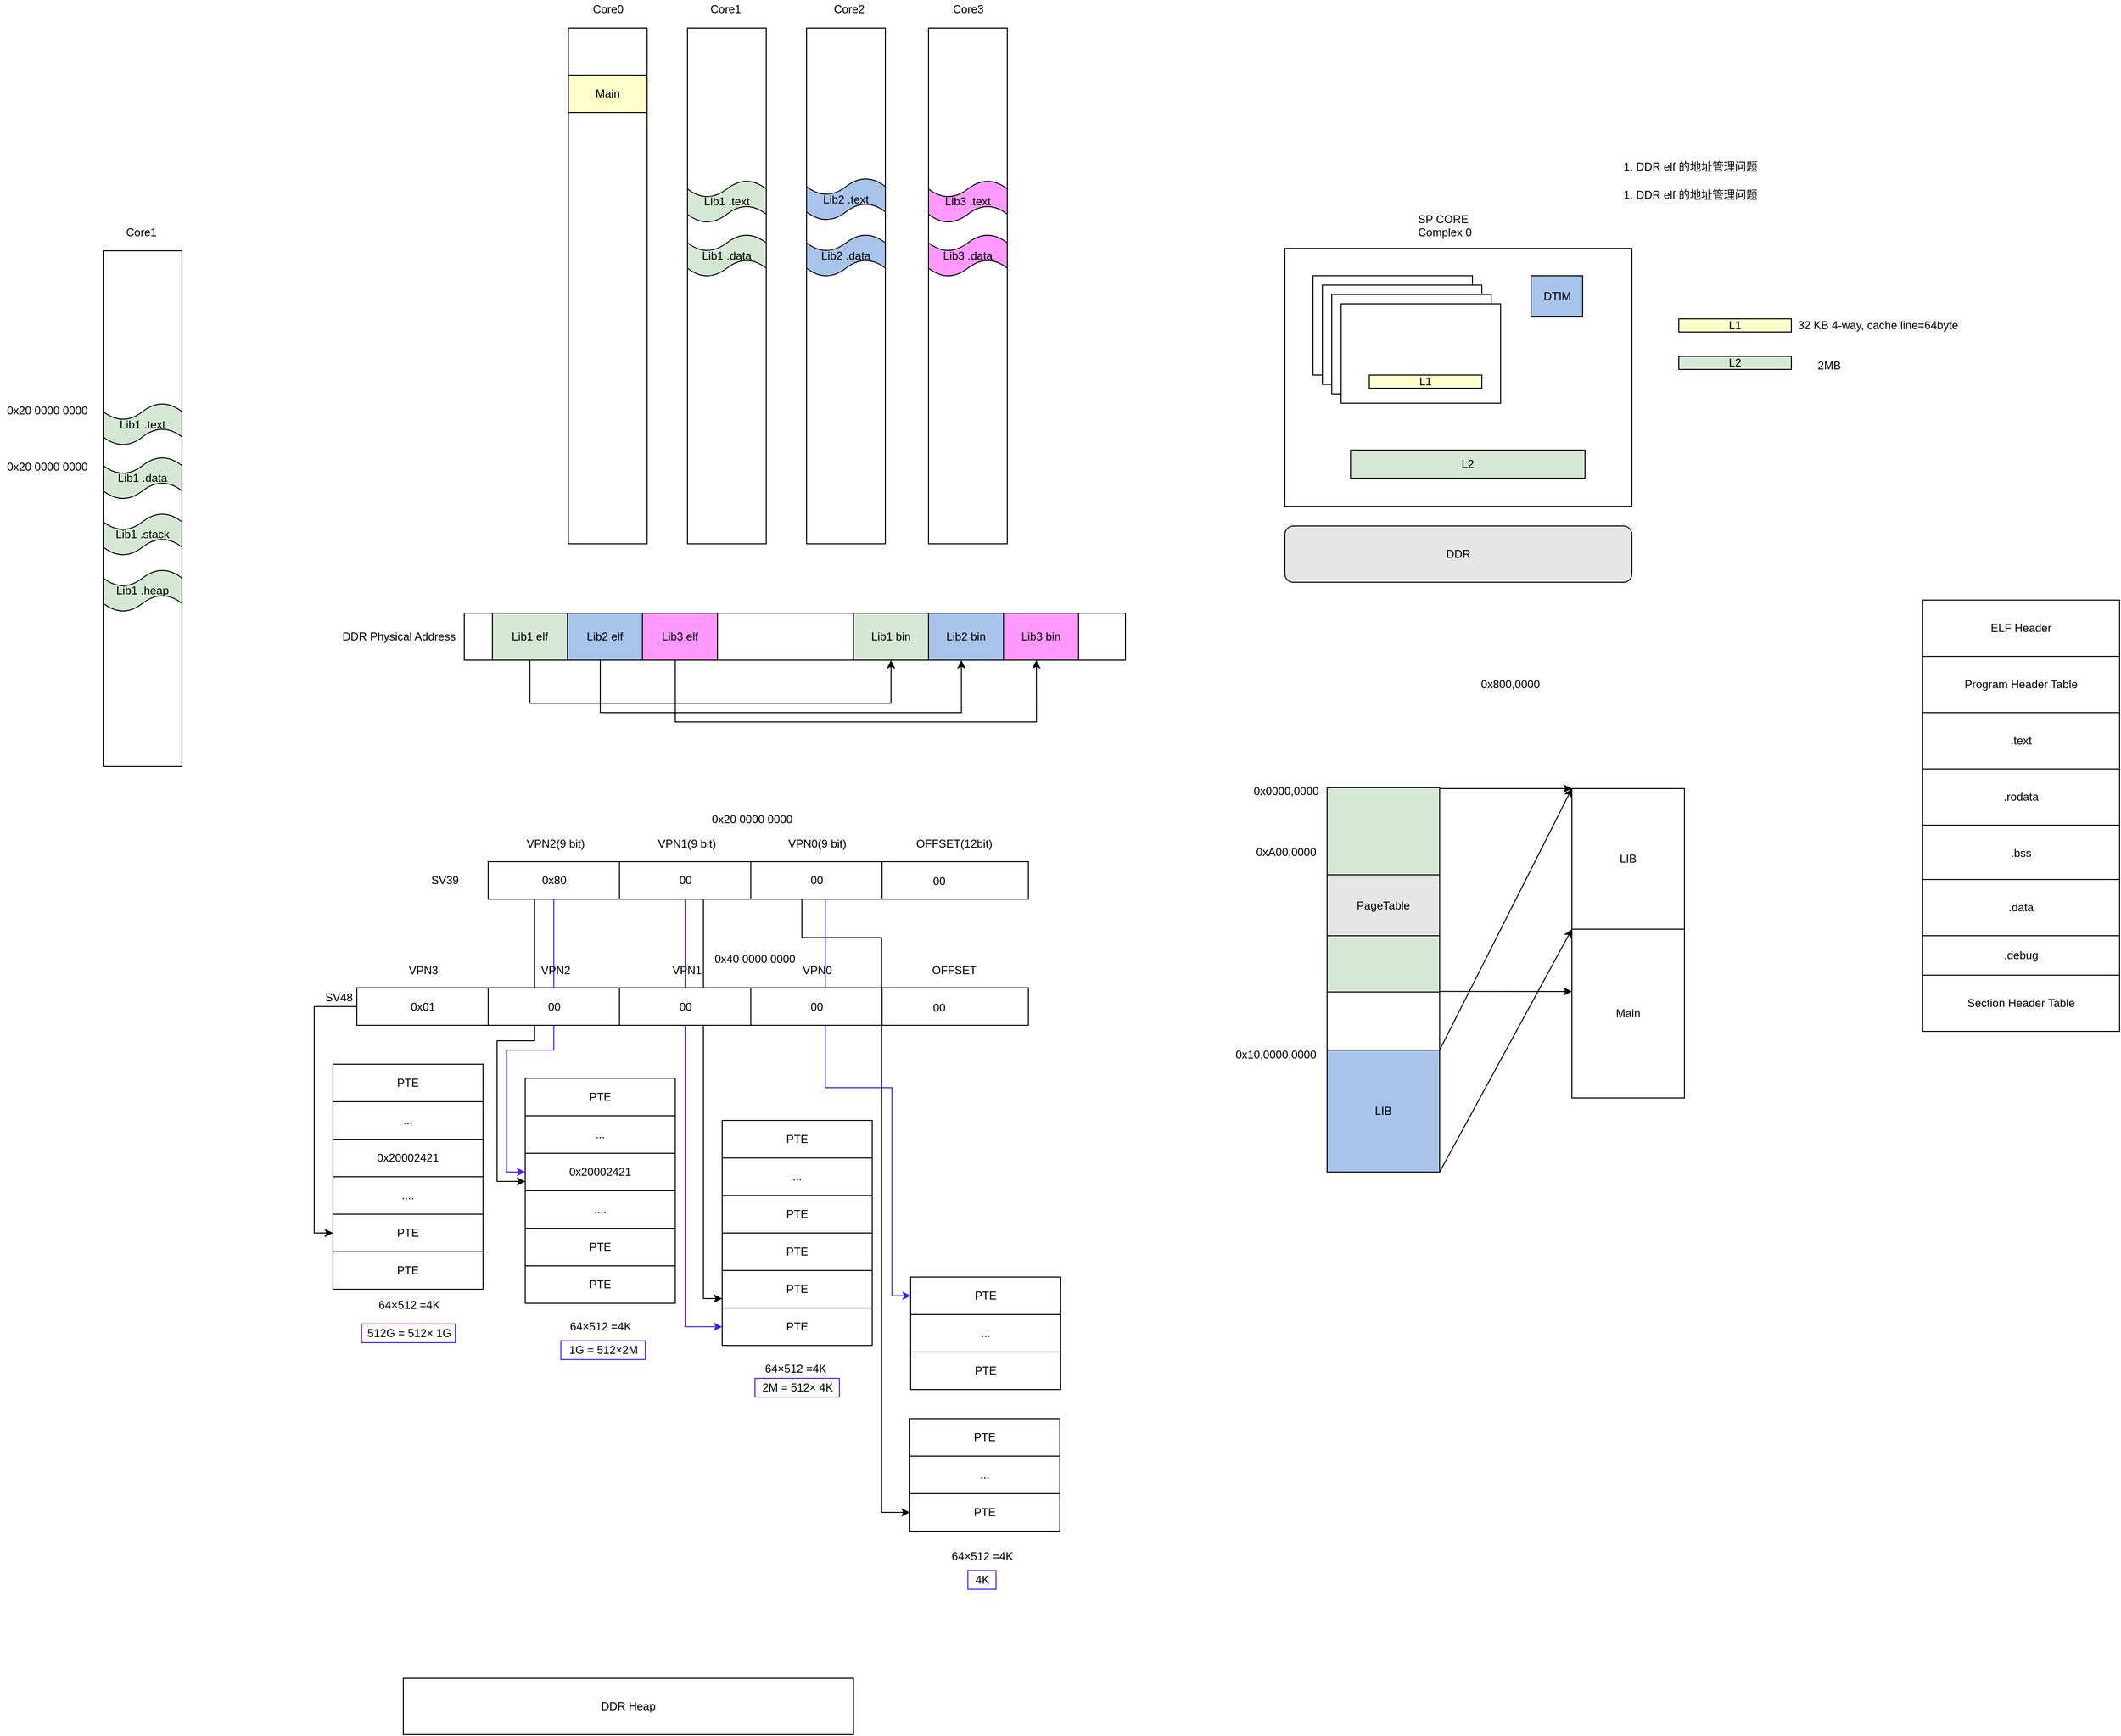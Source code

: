 <mxfile version="16.4.6" type="github" pages="3">
  <diagram id="i7QMW1x5K39RaPrYkrut" name="Page-1">
    <mxGraphModel dx="2415" dy="850" grid="1" gridSize="10" guides="1" tooltips="1" connect="1" arrows="1" fold="1" page="1" pageScale="1" pageWidth="827" pageHeight="1169" math="0" shadow="0">
      <root>
        <mxCell id="0" />
        <mxCell id="1" parent="0" />
        <mxCell id="T-AjPEsx9ttNybl-r1r7-1" value="&lt;br&gt;&lt;br&gt;&lt;br&gt;&lt;br&gt;Main" style="rounded=0;whiteSpace=wrap;html=1;fillColor=#D5E8D4;" parent="1" vertex="1">
          <mxGeometry x="1235" y="970" width="120" height="218" as="geometry" />
        </mxCell>
        <mxCell id="L2IleCqi2TQ5qBMg59UK-1" value="" style="rounded=0;whiteSpace=wrap;html=1;shadow=0;fillColor=#FFFFFF;" parent="1" vertex="1">
          <mxGeometry x="680" y="160" width="84" height="550" as="geometry" />
        </mxCell>
        <mxCell id="UY1nmOvBTnCcTEySD0qH-19" value="" style="rounded=0;whiteSpace=wrap;html=1;shadow=0;fillColor=#FFFFFF;" parent="1" vertex="1">
          <mxGeometry x="553" y="160" width="84" height="550" as="geometry" />
        </mxCell>
        <mxCell id="5-YmETOSnR6zZhraZ0Ge-8" value="" style="rounded=0;whiteSpace=wrap;html=1;shadow=0;fillColor=#FFFFFF;" parent="1" vertex="1">
          <mxGeometry x="315" y="784" width="705" height="50" as="geometry" />
        </mxCell>
        <mxCell id="5-YmETOSnR6zZhraZ0Ge-15" value="1. DDR elf 的地址管理问题&lt;br&gt;&lt;br&gt;" style="text;html=1;align=center;verticalAlign=middle;resizable=0;points=[];autosize=1;" parent="1" vertex="1">
          <mxGeometry x="1542" y="300" width="160" height="30" as="geometry" />
        </mxCell>
        <mxCell id="5-YmETOSnR6zZhraZ0Ge-16" value="1. DDR elf 的地址管理问题&lt;br&gt;&lt;br&gt;" style="text;html=1;align=center;verticalAlign=middle;resizable=0;points=[];autosize=1;" parent="1" vertex="1">
          <mxGeometry x="1542" y="330" width="160" height="30" as="geometry" />
        </mxCell>
        <mxCell id="5-YmETOSnR6zZhraZ0Ge-19" value="&lt;span style=&quot;color: rgb(0 , 0 , 0) ; font-family: &amp;#34;helvetica&amp;#34; ; font-size: 12px ; font-style: normal ; font-weight: 400 ; letter-spacing: normal ; text-align: center ; text-indent: 0px ; text-transform: none ; word-spacing: 0px ; background-color: rgb(248 , 249 , 250) ; display: inline ; float: none&quot;&gt;SP CORE Complex 0&lt;/span&gt;" style="text;whiteSpace=wrap;html=1;" parent="1" vertex="1">
          <mxGeometry x="1330" y="350" width="90" height="30" as="geometry" />
        </mxCell>
        <mxCell id="UY1nmOvBTnCcTEySD0qH-1" value="" style="rounded=0;whiteSpace=wrap;html=1;shadow=0;fillColor=#FFFFFF;" parent="1" vertex="1">
          <mxGeometry x="426" y="160" width="84" height="550" as="geometry" />
        </mxCell>
        <mxCell id="UY1nmOvBTnCcTEySD0qH-3" value="Core0" style="text;html=1;align=center;verticalAlign=middle;resizable=0;points=[];autosize=1;" parent="1" vertex="1">
          <mxGeometry x="443" y="130" width="50" height="20" as="geometry" />
        </mxCell>
        <mxCell id="UY1nmOvBTnCcTEySD0qH-6" value="Core1&amp;nbsp;" style="text;html=1;align=center;verticalAlign=middle;resizable=0;points=[];autosize=1;" parent="1" vertex="1">
          <mxGeometry x="570" y="130" width="50" height="20" as="geometry" />
        </mxCell>
        <mxCell id="HonQHaW1GuDTfkBPhVtA-12" style="edgeStyle=orthogonalEdgeStyle;rounded=0;orthogonalLoop=1;jettySize=auto;html=1;entryX=0.5;entryY=1;entryDx=0;entryDy=0;" parent="1" source="5-YmETOSnR6zZhraZ0Ge-2" target="HonQHaW1GuDTfkBPhVtA-6" edge="1">
          <mxGeometry relative="1" as="geometry">
            <Array as="points">
              <mxPoint x="385" y="880" />
              <mxPoint x="770" y="880" />
            </Array>
          </mxGeometry>
        </mxCell>
        <mxCell id="5-YmETOSnR6zZhraZ0Ge-2" value="Lib1 elf" style="rounded=0;whiteSpace=wrap;html=1;fillColor=#D5E8D4;direction=east;" parent="1" vertex="1">
          <mxGeometry x="345" y="784" width="80" height="50" as="geometry" />
        </mxCell>
        <mxCell id="5-YmETOSnR6zZhraZ0Ge-4" value="&lt;span&gt;Lib2 elf&lt;/span&gt;" style="rounded=0;whiteSpace=wrap;html=1;fillColor=#A9C4EB;direction=east;" parent="1" vertex="1">
          <mxGeometry x="425" y="784" width="80" height="50" as="geometry" />
        </mxCell>
        <mxCell id="5-YmETOSnR6zZhraZ0Ge-5" value="&lt;span&gt;Lib3 elf&lt;/span&gt;" style="rounded=0;whiteSpace=wrap;html=1;fillColor=#FF99FF;direction=east;" parent="1" vertex="1">
          <mxGeometry x="505" y="784" width="80" height="50" as="geometry" />
        </mxCell>
        <mxCell id="UY1nmOvBTnCcTEySD0qH-9" value="DDR Physical Address" style="text;html=1;align=center;verticalAlign=middle;resizable=0;points=[];autosize=1;strokeColor=none;fillColor=none;" parent="1" vertex="1">
          <mxGeometry x="175" y="799" width="140" height="20" as="geometry" />
        </mxCell>
        <mxCell id="UY1nmOvBTnCcTEySD0qH-10" style="edgeStyle=orthogonalEdgeStyle;rounded=0;orthogonalLoop=1;jettySize=auto;html=1;exitX=0.5;exitY=1;exitDx=0;exitDy=0;" parent="1" source="UY1nmOvBTnCcTEySD0qH-1" target="UY1nmOvBTnCcTEySD0qH-1" edge="1">
          <mxGeometry relative="1" as="geometry" />
        </mxCell>
        <mxCell id="UY1nmOvBTnCcTEySD0qH-16" value="Lib2 .text" style="shape=tape;whiteSpace=wrap;html=1;fillColor=#A9C4EB;" parent="1" vertex="1">
          <mxGeometry x="680" y="320" width="84" height="45" as="geometry" />
        </mxCell>
        <mxCell id="UY1nmOvBTnCcTEySD0qH-17" value="Lib2 .data" style="shape=tape;whiteSpace=wrap;html=1;fillColor=#A9C4EB;" parent="1" vertex="1">
          <mxGeometry x="680" y="380" width="84" height="45" as="geometry" />
        </mxCell>
        <mxCell id="UY1nmOvBTnCcTEySD0qH-18" value="Lib1 .text" style="shape=tape;whiteSpace=wrap;html=1;fillColor=#D5E8D4;" parent="1" vertex="1">
          <mxGeometry x="553" y="322.5" width="84" height="45" as="geometry" />
        </mxCell>
        <mxCell id="UY1nmOvBTnCcTEySD0qH-21" value="Main" style="rounded=0;whiteSpace=wrap;html=1;shadow=0;fillColor=#FFFFCC;" parent="1" vertex="1">
          <mxGeometry x="426" y="210" width="84" height="40" as="geometry" />
        </mxCell>
        <mxCell id="UY1nmOvBTnCcTEySD0qH-22" value="Lib1 .data" style="shape=tape;whiteSpace=wrap;html=1;fillColor=#D5E8D4;" parent="1" vertex="1">
          <mxGeometry x="553" y="380" width="84" height="45" as="geometry" />
        </mxCell>
        <mxCell id="-TkV1AA6lkXoR1iK7Sbg-1" value="" style="rounded=0;whiteSpace=wrap;html=1;" parent="1" vertex="1">
          <mxGeometry x="1190" y="395" width="370" height="275" as="geometry" />
        </mxCell>
        <mxCell id="-TkV1AA6lkXoR1iK7Sbg-10" value="L2" style="rounded=0;whiteSpace=wrap;html=1;fillColor=#D5E8D4;" parent="1" vertex="1">
          <mxGeometry x="1260" y="610" width="250" height="30" as="geometry" />
        </mxCell>
        <mxCell id="-TkV1AA6lkXoR1iK7Sbg-11" value="" style="rounded=0;whiteSpace=wrap;html=1;" parent="1" vertex="1">
          <mxGeometry x="1220" y="424" width="170" height="106" as="geometry" />
        </mxCell>
        <mxCell id="-TkV1AA6lkXoR1iK7Sbg-12" value="" style="rounded=0;whiteSpace=wrap;html=1;" parent="1" vertex="1">
          <mxGeometry x="1230" y="434" width="170" height="106" as="geometry" />
        </mxCell>
        <mxCell id="-TkV1AA6lkXoR1iK7Sbg-13" value="" style="rounded=0;whiteSpace=wrap;html=1;" parent="1" vertex="1">
          <mxGeometry x="1240" y="444" width="170" height="106" as="geometry" />
        </mxCell>
        <mxCell id="-TkV1AA6lkXoR1iK7Sbg-14" value="" style="rounded=0;whiteSpace=wrap;html=1;" parent="1" vertex="1">
          <mxGeometry x="1250" y="454" width="170" height="106" as="geometry" />
        </mxCell>
        <mxCell id="-TkV1AA6lkXoR1iK7Sbg-15" value="L1" style="rounded=0;whiteSpace=wrap;html=1;fillColor=#FFFFCC;" parent="1" vertex="1">
          <mxGeometry x="1280" y="530" width="120" height="14" as="geometry" />
        </mxCell>
        <mxCell id="-TkV1AA6lkXoR1iK7Sbg-16" value="DDR" style="rounded=1;whiteSpace=wrap;html=1;fillColor=#E6E6E6;" parent="1" vertex="1">
          <mxGeometry x="1190" y="691" width="370" height="60" as="geometry" />
        </mxCell>
        <mxCell id="-TkV1AA6lkXoR1iK7Sbg-17" value="DTIM" style="rounded=0;whiteSpace=wrap;html=1;fillColor=#A9C4EB;" parent="1" vertex="1">
          <mxGeometry x="1452.5" y="424" width="55" height="44" as="geometry" />
        </mxCell>
        <mxCell id="-TkV1AA6lkXoR1iK7Sbg-18" value="L1" style="rounded=0;whiteSpace=wrap;html=1;fillColor=#FFFFCC;" parent="1" vertex="1">
          <mxGeometry x="1610" y="470" width="120" height="14" as="geometry" />
        </mxCell>
        <mxCell id="-TkV1AA6lkXoR1iK7Sbg-20" value="32 KB 4-way, cache line=64byte" style="text;html=1;align=center;verticalAlign=middle;resizable=0;points=[];autosize=1;strokeColor=none;fillColor=none;" parent="1" vertex="1">
          <mxGeometry x="1727" y="467" width="190" height="20" as="geometry" />
        </mxCell>
        <mxCell id="-TkV1AA6lkXoR1iK7Sbg-21" value="L2" style="rounded=0;whiteSpace=wrap;html=1;fillColor=#D5E8D4;" parent="1" vertex="1">
          <mxGeometry x="1610" y="510" width="120" height="14" as="geometry" />
        </mxCell>
        <mxCell id="L2IleCqi2TQ5qBMg59UK-2" value="Core2" style="text;html=1;align=center;verticalAlign=middle;resizable=0;points=[];autosize=1;" parent="1" vertex="1">
          <mxGeometry x="700" y="130" width="50" height="20" as="geometry" />
        </mxCell>
        <mxCell id="HonQHaW1GuDTfkBPhVtA-1" value="ELF Header" style="rounded=0;whiteSpace=wrap;html=1;" parent="1" vertex="1">
          <mxGeometry x="1870" y="770" width="210" height="60" as="geometry" />
        </mxCell>
        <mxCell id="HonQHaW1GuDTfkBPhVtA-2" value="" style="rounded=0;whiteSpace=wrap;html=1;shadow=0;fillColor=#FFFFFF;" parent="1" vertex="1">
          <mxGeometry x="810" y="160" width="84" height="550" as="geometry" />
        </mxCell>
        <mxCell id="HonQHaW1GuDTfkBPhVtA-3" value="Core3" style="text;html=1;align=center;verticalAlign=middle;resizable=0;points=[];autosize=1;" parent="1" vertex="1">
          <mxGeometry x="827" y="130" width="50" height="20" as="geometry" />
        </mxCell>
        <mxCell id="HonQHaW1GuDTfkBPhVtA-4" value="Lib3 .text" style="shape=tape;whiteSpace=wrap;html=1;fillColor=#FF99FF;" parent="1" vertex="1">
          <mxGeometry x="810" y="322.5" width="84" height="45" as="geometry" />
        </mxCell>
        <mxCell id="HonQHaW1GuDTfkBPhVtA-5" value="Lib3 .data" style="shape=tape;whiteSpace=wrap;html=1;fillColor=#FF99FF;" parent="1" vertex="1">
          <mxGeometry x="810" y="380" width="84" height="45" as="geometry" />
        </mxCell>
        <mxCell id="HonQHaW1GuDTfkBPhVtA-6" value="Lib1 bin" style="rounded=0;whiteSpace=wrap;html=1;fillColor=#D5E8D4;direction=east;" parent="1" vertex="1">
          <mxGeometry x="730" y="784" width="80" height="50" as="geometry" />
        </mxCell>
        <mxCell id="HonQHaW1GuDTfkBPhVtA-7" value="&lt;span&gt;Lib2 bin&lt;/span&gt;" style="rounded=0;whiteSpace=wrap;html=1;fillColor=#A9C4EB;direction=east;" parent="1" vertex="1">
          <mxGeometry x="810" y="784" width="80" height="50" as="geometry" />
        </mxCell>
        <mxCell id="HonQHaW1GuDTfkBPhVtA-8" value="&lt;span&gt;Lib3 bin&lt;/span&gt;" style="rounded=0;whiteSpace=wrap;html=1;fillColor=#FF99FF;direction=east;" parent="1" vertex="1">
          <mxGeometry x="890" y="784" width="80" height="50" as="geometry" />
        </mxCell>
        <mxCell id="HonQHaW1GuDTfkBPhVtA-14" style="edgeStyle=orthogonalEdgeStyle;rounded=0;orthogonalLoop=1;jettySize=auto;html=1;entryX=0.5;entryY=1;entryDx=0;entryDy=0;" parent="1" edge="1">
          <mxGeometry relative="1" as="geometry">
            <mxPoint x="460.001" y="834" as="sourcePoint" />
            <mxPoint x="845.06" y="834" as="targetPoint" />
            <Array as="points">
              <mxPoint x="460" y="890" />
              <mxPoint x="845" y="890" />
            </Array>
          </mxGeometry>
        </mxCell>
        <mxCell id="HonQHaW1GuDTfkBPhVtA-15" style="edgeStyle=orthogonalEdgeStyle;rounded=0;orthogonalLoop=1;jettySize=auto;html=1;entryX=0.5;entryY=1;entryDx=0;entryDy=0;" parent="1" edge="1">
          <mxGeometry relative="1" as="geometry">
            <mxPoint x="540.001" y="834" as="sourcePoint" />
            <mxPoint x="925.06" y="834" as="targetPoint" />
            <Array as="points">
              <mxPoint x="540" y="900" />
              <mxPoint x="925" y="900" />
            </Array>
          </mxGeometry>
        </mxCell>
        <mxCell id="jBTfVMKnUpAUVkYWKBrM-1" value="Main" style="rounded=0;whiteSpace=wrap;html=1;shadow=0;fillColor=#FFFFFF;" parent="1" vertex="1">
          <mxGeometry x="1496" y="1120" width="120" height="181" as="geometry" />
        </mxCell>
        <mxCell id="jBTfVMKnUpAUVkYWKBrM-3" value="2MB" style="text;html=1;align=center;verticalAlign=middle;resizable=0;points=[];autosize=1;strokeColor=none;fillColor=none;" parent="1" vertex="1">
          <mxGeometry x="1750" y="510" width="40" height="20" as="geometry" />
        </mxCell>
        <mxCell id="Frzh3NOF6K0jL3K60kuY-6" value="" style="rounded=0;whiteSpace=wrap;html=1;shadow=0;fillColor=#FFFFFF;" parent="1" vertex="1">
          <mxGeometry x="-70" y="397.5" width="84" height="550" as="geometry" />
        </mxCell>
        <mxCell id="Frzh3NOF6K0jL3K60kuY-7" value="Core1&amp;nbsp;" style="text;html=1;align=center;verticalAlign=middle;resizable=0;points=[];autosize=1;" parent="1" vertex="1">
          <mxGeometry x="-53" y="367.5" width="50" height="20" as="geometry" />
        </mxCell>
        <mxCell id="Frzh3NOF6K0jL3K60kuY-8" value="Lib1 .text" style="shape=tape;whiteSpace=wrap;html=1;fillColor=#D5E8D4;" parent="1" vertex="1">
          <mxGeometry x="-70" y="560" width="84" height="45" as="geometry" />
        </mxCell>
        <mxCell id="Frzh3NOF6K0jL3K60kuY-9" value="Lib1 .data" style="shape=tape;whiteSpace=wrap;html=1;fillColor=#D5E8D4;" parent="1" vertex="1">
          <mxGeometry x="-70" y="617.5" width="84" height="45" as="geometry" />
        </mxCell>
        <mxCell id="Frzh3NOF6K0jL3K60kuY-10" value="Lib1 .stack" style="shape=tape;whiteSpace=wrap;html=1;fillColor=#D5E8D4;" parent="1" vertex="1">
          <mxGeometry x="-70" y="677.5" width="84" height="45" as="geometry" />
        </mxCell>
        <mxCell id="Frzh3NOF6K0jL3K60kuY-11" value="Lib1 .heap" style="shape=tape;whiteSpace=wrap;html=1;fillColor=#D5E8D4;" parent="1" vertex="1">
          <mxGeometry x="-70" y="737.5" width="84" height="45" as="geometry" />
        </mxCell>
        <mxCell id="Frzh3NOF6K0jL3K60kuY-13" value="..." style="rounded=0;whiteSpace=wrap;html=1;" parent="1" vertex="1">
          <mxGeometry x="380" y="1320" width="160" height="40" as="geometry" />
        </mxCell>
        <mxCell id="Frzh3NOF6K0jL3K60kuY-14" value="..." style="rounded=0;whiteSpace=wrap;html=1;" parent="1" vertex="1">
          <mxGeometry x="380" y="1360" width="160" height="40" as="geometry" />
        </mxCell>
        <mxCell id="Frzh3NOF6K0jL3K60kuY-16" value="...." style="rounded=0;whiteSpace=wrap;html=1;" parent="1" vertex="1">
          <mxGeometry x="380" y="1400" width="160" height="40" as="geometry" />
        </mxCell>
        <mxCell id="Frzh3NOF6K0jL3K60kuY-18" value="PTE" style="rounded=0;whiteSpace=wrap;html=1;" parent="1" vertex="1">
          <mxGeometry x="590" y="1445" width="160" height="40" as="geometry" />
        </mxCell>
        <mxCell id="Frzh3NOF6K0jL3K60kuY-19" value="..." style="rounded=0;whiteSpace=wrap;html=1;" parent="1" vertex="1">
          <mxGeometry x="590" y="1485" width="160" height="40" as="geometry" />
        </mxCell>
        <mxCell id="iAb83iII4qzcodz275BM-15" style="edgeStyle=orthogonalEdgeStyle;rounded=0;orthogonalLoop=1;jettySize=auto;html=1;entryX=0;entryY=0.5;entryDx=0;entryDy=0;exitX=0.389;exitY=0.986;exitDx=0;exitDy=0;exitPerimeter=0;" parent="1" source="iAb83iII4qzcodz275BM-1" target="Frzh3NOF6K0jL3K60kuY-24" edge="1">
          <mxGeometry relative="1" as="geometry">
            <Array as="points">
              <mxPoint x="675" y="1130" />
              <mxPoint x="760" y="1130" />
              <mxPoint x="760" y="1743" />
            </Array>
          </mxGeometry>
        </mxCell>
        <mxCell id="Frzh3NOF6K0jL3K60kuY-20" value="PTE" style="rounded=0;whiteSpace=wrap;html=1;" parent="1" vertex="1">
          <mxGeometry x="590" y="1525" width="160" height="40" as="geometry" />
        </mxCell>
        <mxCell id="Frzh3NOF6K0jL3K60kuY-22" value="PTE" style="rounded=0;whiteSpace=wrap;html=1;" parent="1" vertex="1">
          <mxGeometry x="790" y="1643" width="160" height="40" as="geometry" />
        </mxCell>
        <mxCell id="Frzh3NOF6K0jL3K60kuY-23" value="..." style="rounded=0;whiteSpace=wrap;html=1;" parent="1" vertex="1">
          <mxGeometry x="790" y="1683" width="160" height="40" as="geometry" />
        </mxCell>
        <mxCell id="Frzh3NOF6K0jL3K60kuY-24" value="PTE" style="rounded=0;whiteSpace=wrap;html=1;" parent="1" vertex="1">
          <mxGeometry x="790" y="1723" width="160" height="40" as="geometry" />
        </mxCell>
        <mxCell id="iAb83iII4qzcodz275BM-50" style="edgeStyle=orthogonalEdgeStyle;rounded=0;orthogonalLoop=1;jettySize=auto;html=1;entryX=0;entryY=0.5;entryDx=0;entryDy=0;strokeColor=#4F19FF;" parent="1" source="Frzh3NOF6K0jL3K60kuY-26" target="Frzh3NOF6K0jL3K60kuY-20" edge="1">
          <mxGeometry relative="1" as="geometry" />
        </mxCell>
        <mxCell id="iAb83iII4qzcodz275BM-51" style="edgeStyle=orthogonalEdgeStyle;rounded=0;orthogonalLoop=1;jettySize=auto;html=1;entryX=0;entryY=0.75;entryDx=0;entryDy=0;strokeColor=#000000;" parent="1" source="Frzh3NOF6K0jL3K60kuY-26" target="iAb83iII4qzcodz275BM-19" edge="1">
          <mxGeometry relative="1" as="geometry">
            <Array as="points">
              <mxPoint x="570" y="1515" />
            </Array>
          </mxGeometry>
        </mxCell>
        <mxCell id="Frzh3NOF6K0jL3K60kuY-26" value="00" style="rounded=0;whiteSpace=wrap;html=1;" parent="1" vertex="1">
          <mxGeometry x="480.5" y="1049" width="140" height="40" as="geometry" />
        </mxCell>
        <mxCell id="Frzh3NOF6K0jL3K60kuY-27" value="0x20 0000 0000" style="text;html=1;align=center;verticalAlign=middle;resizable=0;points=[];autosize=1;strokeColor=none;fillColor=none;" parent="1" vertex="1">
          <mxGeometry x="-180" y="557.5" width="100" height="20" as="geometry" />
        </mxCell>
        <mxCell id="Frzh3NOF6K0jL3K60kuY-28" value="0x20 0000 0000" style="text;html=1;align=center;verticalAlign=middle;resizable=0;points=[];autosize=1;strokeColor=none;fillColor=none;" parent="1" vertex="1">
          <mxGeometry x="-180" y="617.5" width="100" height="20" as="geometry" />
        </mxCell>
        <mxCell id="iAb83iII4qzcodz275BM-53" style="edgeStyle=orthogonalEdgeStyle;rounded=0;orthogonalLoop=1;jettySize=auto;html=1;entryX=0;entryY=0.5;entryDx=0;entryDy=0;strokeColor=#4817E8;" parent="1" source="iAb83iII4qzcodz275BM-1" target="iAb83iII4qzcodz275BM-24" edge="1">
          <mxGeometry relative="1" as="geometry">
            <Array as="points">
              <mxPoint x="700" y="1290" />
              <mxPoint x="771" y="1290" />
              <mxPoint x="771" y="1512" />
            </Array>
          </mxGeometry>
        </mxCell>
        <mxCell id="iAb83iII4qzcodz275BM-1" value="00" style="rounded=0;whiteSpace=wrap;html=1;" parent="1" vertex="1">
          <mxGeometry x="620.5" y="1049" width="140" height="40" as="geometry" />
        </mxCell>
        <mxCell id="iAb83iII4qzcodz275BM-2" value="" style="rounded=0;whiteSpace=wrap;html=1;" parent="1" vertex="1">
          <mxGeometry x="760.5" y="1049" width="156" height="40" as="geometry" />
        </mxCell>
        <mxCell id="iAb83iII4qzcodz275BM-3" value="00" style="text;html=1;align=center;verticalAlign=middle;resizable=0;points=[];autosize=1;strokeColor=none;fillColor=none;" parent="1" vertex="1">
          <mxGeometry x="805.5" y="1060" width="30" height="20" as="geometry" />
        </mxCell>
        <mxCell id="iAb83iII4qzcodz275BM-49" style="edgeStyle=orthogonalEdgeStyle;rounded=0;orthogonalLoop=1;jettySize=auto;html=1;entryX=0;entryY=0.5;entryDx=0;entryDy=0;strokeColor=#4F19FF;" parent="1" source="iAb83iII4qzcodz275BM-4" target="iAb83iII4qzcodz275BM-13" edge="1">
          <mxGeometry relative="1" as="geometry">
            <Array as="points">
              <mxPoint x="410" y="1250" />
              <mxPoint x="360" y="1250" />
              <mxPoint x="360" y="1380" />
            </Array>
          </mxGeometry>
        </mxCell>
        <mxCell id="iAb83iII4qzcodz275BM-52" style="edgeStyle=orthogonalEdgeStyle;rounded=0;orthogonalLoop=1;jettySize=auto;html=1;entryX=0;entryY=0.75;entryDx=0;entryDy=0;strokeColor=#000000;" parent="1" source="iAb83iII4qzcodz275BM-4" target="iAb83iII4qzcodz275BM-13" edge="1">
          <mxGeometry relative="1" as="geometry">
            <Array as="points">
              <mxPoint x="390" y="1240" />
              <mxPoint x="350" y="1240" />
              <mxPoint x="350" y="1390" />
            </Array>
          </mxGeometry>
        </mxCell>
        <mxCell id="iAb83iII4qzcodz275BM-4" value="0x80" style="rounded=0;whiteSpace=wrap;html=1;" parent="1" vertex="1">
          <mxGeometry x="340.5" y="1049" width="140" height="40" as="geometry" />
        </mxCell>
        <mxCell id="iAb83iII4qzcodz275BM-6" value="SV39" style="text;html=1;align=center;verticalAlign=middle;resizable=0;points=[];autosize=1;strokeColor=none;fillColor=none;" parent="1" vertex="1">
          <mxGeometry x="273.5" y="1059" width="40" height="20" as="geometry" />
        </mxCell>
        <mxCell id="iAb83iII4qzcodz275BM-7" value="OFFSET(12bit)" style="text;html=1;align=center;verticalAlign=middle;resizable=0;points=[];autosize=1;strokeColor=none;fillColor=none;" parent="1" vertex="1">
          <mxGeometry x="786.5" y="1020" width="100" height="20" as="geometry" />
        </mxCell>
        <mxCell id="iAb83iII4qzcodz275BM-8" value="VPN0(9 bit)" style="text;html=1;align=center;verticalAlign=middle;resizable=0;points=[];autosize=1;strokeColor=none;fillColor=none;" parent="1" vertex="1">
          <mxGeometry x="650.5" y="1020" width="80" height="20" as="geometry" />
        </mxCell>
        <mxCell id="iAb83iII4qzcodz275BM-9" value="VPN1(9 bit)" style="text;html=1;align=center;verticalAlign=middle;resizable=0;points=[];autosize=1;strokeColor=none;fillColor=none;" parent="1" vertex="1">
          <mxGeometry x="511.5" y="1020" width="80" height="20" as="geometry" />
        </mxCell>
        <mxCell id="iAb83iII4qzcodz275BM-10" value="VPN2(9 bit)" style="text;html=1;align=center;verticalAlign=middle;resizable=0;points=[];autosize=1;strokeColor=none;fillColor=none;" parent="1" vertex="1">
          <mxGeometry x="371.5" y="1020" width="80" height="20" as="geometry" />
        </mxCell>
        <mxCell id="iAb83iII4qzcodz275BM-11" value="0x20 0000 0000" style="text;whiteSpace=wrap;html=1;" parent="1" vertex="1">
          <mxGeometry x="576.5" y="990" width="100" height="30" as="geometry" />
        </mxCell>
        <mxCell id="iAb83iII4qzcodz275BM-12" value="PTE" style="rounded=0;whiteSpace=wrap;html=1;" parent="1" vertex="1">
          <mxGeometry x="380" y="1440" width="160" height="40" as="geometry" />
        </mxCell>
        <mxCell id="iAb83iII4qzcodz275BM-13" value="0x20002421" style="rounded=0;whiteSpace=wrap;html=1;" parent="1" vertex="1">
          <mxGeometry x="380" y="1360" width="160" height="40" as="geometry" />
        </mxCell>
        <mxCell id="iAb83iII4qzcodz275BM-14" value="PTE" style="rounded=0;whiteSpace=wrap;html=1;" parent="1" vertex="1">
          <mxGeometry x="380" y="1280" width="160" height="40" as="geometry" />
        </mxCell>
        <mxCell id="iAb83iII4qzcodz275BM-19" value="PTE" style="rounded=0;whiteSpace=wrap;html=1;" parent="1" vertex="1">
          <mxGeometry x="590" y="1485" width="160" height="40" as="geometry" />
        </mxCell>
        <mxCell id="iAb83iII4qzcodz275BM-20" value="PTE" style="rounded=0;whiteSpace=wrap;html=1;" parent="1" vertex="1">
          <mxGeometry x="590" y="1405" width="160" height="40" as="geometry" />
        </mxCell>
        <mxCell id="iAb83iII4qzcodz275BM-21" value="..." style="rounded=0;whiteSpace=wrap;html=1;" parent="1" vertex="1">
          <mxGeometry x="590" y="1365" width="160" height="40" as="geometry" />
        </mxCell>
        <mxCell id="iAb83iII4qzcodz275BM-22" value="PTE" style="rounded=0;whiteSpace=wrap;html=1;" parent="1" vertex="1">
          <mxGeometry x="590" y="1325" width="160" height="40" as="geometry" />
        </mxCell>
        <mxCell id="iAb83iII4qzcodz275BM-24" value="PTE" style="rounded=0;whiteSpace=wrap;html=1;" parent="1" vertex="1">
          <mxGeometry x="791" y="1492" width="160" height="40" as="geometry" />
        </mxCell>
        <mxCell id="iAb83iII4qzcodz275BM-25" value="..." style="rounded=0;whiteSpace=wrap;html=1;" parent="1" vertex="1">
          <mxGeometry x="791" y="1532" width="160" height="40" as="geometry" />
        </mxCell>
        <mxCell id="iAb83iII4qzcodz275BM-26" value="PTE" style="rounded=0;whiteSpace=wrap;html=1;" parent="1" vertex="1">
          <mxGeometry x="791" y="1572" width="160" height="40" as="geometry" />
        </mxCell>
        <mxCell id="iAb83iII4qzcodz275BM-29" value="00" style="rounded=0;whiteSpace=wrap;html=1;" parent="1" vertex="1">
          <mxGeometry x="480.5" y="1183.5" width="140" height="40" as="geometry" />
        </mxCell>
        <mxCell id="iAb83iII4qzcodz275BM-30" value="00" style="rounded=0;whiteSpace=wrap;html=1;" parent="1" vertex="1">
          <mxGeometry x="620.5" y="1183.5" width="140" height="40" as="geometry" />
        </mxCell>
        <mxCell id="iAb83iII4qzcodz275BM-31" value="" style="rounded=0;whiteSpace=wrap;html=1;" parent="1" vertex="1">
          <mxGeometry x="760.5" y="1183.5" width="156" height="40" as="geometry" />
        </mxCell>
        <mxCell id="iAb83iII4qzcodz275BM-32" value="00" style="text;html=1;align=center;verticalAlign=middle;resizable=0;points=[];autosize=1;strokeColor=none;fillColor=none;" parent="1" vertex="1">
          <mxGeometry x="805.5" y="1194.5" width="30" height="20" as="geometry" />
        </mxCell>
        <mxCell id="iAb83iII4qzcodz275BM-33" value="00" style="rounded=0;whiteSpace=wrap;html=1;" parent="1" vertex="1">
          <mxGeometry x="340.5" y="1183.5" width="140" height="40" as="geometry" />
        </mxCell>
        <mxCell id="iAb83iII4qzcodz275BM-34" value="SV48" style="text;html=1;align=center;verticalAlign=middle;resizable=0;points=[];autosize=1;strokeColor=none;fillColor=none;" parent="1" vertex="1">
          <mxGeometry x="160.5" y="1183.5" width="40" height="20" as="geometry" />
        </mxCell>
        <mxCell id="iAb83iII4qzcodz275BM-35" value="OFFSET" style="text;html=1;align=center;verticalAlign=middle;resizable=0;points=[];autosize=1;strokeColor=none;fillColor=none;" parent="1" vertex="1">
          <mxGeometry x="806.5" y="1154.5" width="60" height="20" as="geometry" />
        </mxCell>
        <mxCell id="iAb83iII4qzcodz275BM-36" value="VPN0" style="text;html=1;align=center;verticalAlign=middle;resizable=0;points=[];autosize=1;strokeColor=none;fillColor=none;" parent="1" vertex="1">
          <mxGeometry x="665.5" y="1154.5" width="50" height="20" as="geometry" />
        </mxCell>
        <mxCell id="iAb83iII4qzcodz275BM-37" value="VPN1" style="text;html=1;align=center;verticalAlign=middle;resizable=0;points=[];autosize=1;strokeColor=none;fillColor=none;" parent="1" vertex="1">
          <mxGeometry x="526.5" y="1154.5" width="50" height="20" as="geometry" />
        </mxCell>
        <mxCell id="iAb83iII4qzcodz275BM-38" value="VPN2" style="text;html=1;align=center;verticalAlign=middle;resizable=0;points=[];autosize=1;strokeColor=none;fillColor=none;" parent="1" vertex="1">
          <mxGeometry x="386.5" y="1154.5" width="50" height="20" as="geometry" />
        </mxCell>
        <mxCell id="iAb83iII4qzcodz275BM-39" value="0x40 0000 0000" style="text;whiteSpace=wrap;html=1;" parent="1" vertex="1">
          <mxGeometry x="580" y="1139" width="100" height="30" as="geometry" />
        </mxCell>
        <mxCell id="w6HPj9V6Y2Tt4IjDxGVq-17" style="edgeStyle=orthogonalEdgeStyle;rounded=0;orthogonalLoop=1;jettySize=auto;html=1;entryX=0;entryY=0.5;entryDx=0;entryDy=0;" parent="1" source="iAb83iII4qzcodz275BM-40" target="w6HPj9V6Y2Tt4IjDxGVq-6" edge="1">
          <mxGeometry relative="1" as="geometry">
            <Array as="points">
              <mxPoint x="155" y="1204" />
              <mxPoint x="155" y="1445" />
            </Array>
          </mxGeometry>
        </mxCell>
        <mxCell id="iAb83iII4qzcodz275BM-40" value="0x01" style="rounded=0;whiteSpace=wrap;html=1;" parent="1" vertex="1">
          <mxGeometry x="200.5" y="1183.5" width="140" height="40" as="geometry" />
        </mxCell>
        <mxCell id="iAb83iII4qzcodz275BM-41" value="VPN3" style="text;html=1;align=center;verticalAlign=middle;resizable=0;points=[];autosize=1;strokeColor=none;fillColor=none;" parent="1" vertex="1">
          <mxGeometry x="245.5" y="1154.5" width="50" height="20" as="geometry" />
        </mxCell>
        <mxCell id="iAb83iII4qzcodz275BM-43" value="DDR Heap" style="rounded=0;whiteSpace=wrap;html=1;" parent="1" vertex="1">
          <mxGeometry x="250" y="1920" width="480" height="60" as="geometry" />
        </mxCell>
        <mxCell id="iAb83iII4qzcodz275BM-55" value="&lt;div style=&quot;background-color: rgb(30 , 30 , 30) ; font-family: &amp;#34;consolas&amp;#34; , &amp;#34;courier new&amp;#34; , monospace ; font-size: 14px ; line-height: 19px&quot;&gt;&lt;br&gt;&lt;/div&gt;" style="text;html=1;align=center;verticalAlign=middle;resizable=0;points=[];autosize=1;strokeColor=none;fillColor=none;" parent="1" vertex="1">
          <mxGeometry x="1240" y="1401" width="20" height="20" as="geometry" />
        </mxCell>
        <mxCell id="iAb83iII4qzcodz275BM-56" value="0xA00,0000" style="text;html=1;align=center;verticalAlign=middle;resizable=0;points=[];autosize=1;strokeColor=none;fillColor=none;" parent="1" vertex="1">
          <mxGeometry x="1151" y="1029" width="80" height="20" as="geometry" />
        </mxCell>
        <mxCell id="0My85Eolew8qg0krZRY6-1" value="PageTable" style="rounded=0;whiteSpace=wrap;html=1;shadow=0;fillColor=#E6E6E6;" parent="1" vertex="1">
          <mxGeometry x="1235" y="1063" width="120" height="65" as="geometry" />
        </mxCell>
        <mxCell id="0jZwgNFb_LE2F_llQ_Ys-1" value="64×512 =4K" style="text;html=1;align=center;verticalAlign=middle;resizable=0;points=[];autosize=1;strokeColor=none;fillColor=none;" parent="1" vertex="1">
          <mxGeometry x="420" y="1535" width="80" height="20" as="geometry" />
        </mxCell>
        <mxCell id="0jZwgNFb_LE2F_llQ_Ys-2" value="64×512 =4K" style="text;html=1;align=center;verticalAlign=middle;resizable=0;points=[];autosize=1;strokeColor=none;fillColor=none;" parent="1" vertex="1">
          <mxGeometry x="627.5" y="1580" width="80" height="20" as="geometry" />
        </mxCell>
        <mxCell id="0jZwgNFb_LE2F_llQ_Ys-3" value="64×512 =4K" style="text;html=1;align=center;verticalAlign=middle;resizable=0;points=[];autosize=1;strokeColor=none;fillColor=none;" parent="1" vertex="1">
          <mxGeometry x="827" y="1780" width="80" height="20" as="geometry" />
        </mxCell>
        <mxCell id="T-AjPEsx9ttNybl-r1r7-2" value="LIB" style="rounded=0;whiteSpace=wrap;html=1;fillColor=#A9C4EB;" parent="1" vertex="1">
          <mxGeometry x="1235" y="1250" width="120" height="130" as="geometry" />
        </mxCell>
        <mxCell id="T-AjPEsx9ttNybl-r1r7-3" value="LIB" style="rounded=0;whiteSpace=wrap;html=1;shadow=0;fillColor=#FFFFFF;" parent="1" vertex="1">
          <mxGeometry x="1496" y="971" width="120" height="150" as="geometry" />
        </mxCell>
        <mxCell id="T-AjPEsx9ttNybl-r1r7-4" value="" style="rounded=0;whiteSpace=wrap;html=1;" parent="1" vertex="1">
          <mxGeometry x="1235" y="1188" width="120" height="62" as="geometry" />
        </mxCell>
        <mxCell id="T-AjPEsx9ttNybl-r1r7-8" value="" style="endArrow=classic;html=1;rounded=0;exitX=1;exitY=0;exitDx=0;exitDy=0;entryX=0;entryY=0;entryDx=0;entryDy=0;" parent="1" target="T-AjPEsx9ttNybl-r1r7-3" edge="1">
          <mxGeometry width="50" height="50" relative="1" as="geometry">
            <mxPoint x="1355" y="971" as="sourcePoint" />
            <mxPoint x="1500" y="967" as="targetPoint" />
          </mxGeometry>
        </mxCell>
        <mxCell id="T-AjPEsx9ttNybl-r1r7-9" value="" style="endArrow=classic;html=1;rounded=0;entryX=0;entryY=0.373;entryDx=0;entryDy=0;entryPerimeter=0;" parent="1" edge="1" target="jBTfVMKnUpAUVkYWKBrM-1">
          <mxGeometry width="50" height="50" relative="1" as="geometry">
            <mxPoint x="1355" y="1187.43" as="sourcePoint" />
            <mxPoint x="1475" y="1187.43" as="targetPoint" />
          </mxGeometry>
        </mxCell>
        <mxCell id="T-AjPEsx9ttNybl-r1r7-10" value="" style="endArrow=classic;html=1;rounded=0;entryX=0;entryY=0;entryDx=0;entryDy=0;exitX=1;exitY=0;exitDx=0;exitDy=0;" parent="1" source="T-AjPEsx9ttNybl-r1r7-2" target="T-AjPEsx9ttNybl-r1r7-3" edge="1">
          <mxGeometry width="50" height="50" relative="1" as="geometry">
            <mxPoint x="1365" y="1197.43" as="sourcePoint" />
            <mxPoint x="1485" y="1197.43" as="targetPoint" />
          </mxGeometry>
        </mxCell>
        <mxCell id="T-AjPEsx9ttNybl-r1r7-11" value="" style="endArrow=classic;html=1;rounded=0;entryX=0;entryY=1;entryDx=0;entryDy=0;exitX=1;exitY=1;exitDx=0;exitDy=0;" parent="1" source="T-AjPEsx9ttNybl-r1r7-2" target="T-AjPEsx9ttNybl-r1r7-3" edge="1">
          <mxGeometry width="50" height="50" relative="1" as="geometry">
            <mxPoint x="1355" y="1318.0" as="sourcePoint" />
            <mxPoint x="1475" y="1318.0" as="targetPoint" />
          </mxGeometry>
        </mxCell>
        <mxCell id="w6HPj9V6Y2Tt4IjDxGVq-1" value="PTE" style="rounded=0;whiteSpace=wrap;html=1;" parent="1" vertex="1">
          <mxGeometry x="380" y="1480" width="160" height="40" as="geometry" />
        </mxCell>
        <mxCell id="w6HPj9V6Y2Tt4IjDxGVq-3" value="..." style="rounded=0;whiteSpace=wrap;html=1;" parent="1" vertex="1">
          <mxGeometry x="175" y="1305" width="160" height="40" as="geometry" />
        </mxCell>
        <mxCell id="w6HPj9V6Y2Tt4IjDxGVq-4" value="..." style="rounded=0;whiteSpace=wrap;html=1;" parent="1" vertex="1">
          <mxGeometry x="175" y="1345" width="160" height="40" as="geometry" />
        </mxCell>
        <mxCell id="w6HPj9V6Y2Tt4IjDxGVq-5" value="...." style="rounded=0;whiteSpace=wrap;html=1;" parent="1" vertex="1">
          <mxGeometry x="175" y="1385" width="160" height="40" as="geometry" />
        </mxCell>
        <mxCell id="w6HPj9V6Y2Tt4IjDxGVq-6" value="PTE" style="rounded=0;whiteSpace=wrap;html=1;" parent="1" vertex="1">
          <mxGeometry x="175" y="1425" width="160" height="40" as="geometry" />
        </mxCell>
        <mxCell id="w6HPj9V6Y2Tt4IjDxGVq-7" value="0x20002421" style="rounded=0;whiteSpace=wrap;html=1;" parent="1" vertex="1">
          <mxGeometry x="175" y="1345" width="160" height="40" as="geometry" />
        </mxCell>
        <mxCell id="w6HPj9V6Y2Tt4IjDxGVq-8" value="PTE" style="rounded=0;whiteSpace=wrap;html=1;" parent="1" vertex="1">
          <mxGeometry x="175" y="1265" width="160" height="40" as="geometry" />
        </mxCell>
        <mxCell id="w6HPj9V6Y2Tt4IjDxGVq-9" value="PTE" style="rounded=0;whiteSpace=wrap;html=1;" parent="1" vertex="1">
          <mxGeometry x="175" y="1465" width="160" height="40" as="geometry" />
        </mxCell>
        <mxCell id="w6HPj9V6Y2Tt4IjDxGVq-11" value="64×512 =4K" style="text;html=1;align=center;verticalAlign=middle;resizable=0;points=[];autosize=1;strokeColor=none;fillColor=none;" parent="1" vertex="1">
          <mxGeometry x="215.5" y="1512" width="80" height="20" as="geometry" />
        </mxCell>
        <mxCell id="w6HPj9V6Y2Tt4IjDxGVq-12" value="512G = 512× 1G" style="text;html=1;align=center;verticalAlign=middle;resizable=0;points=[];autosize=1;strokeColor=#4F19FF;fillColor=none;" parent="1" vertex="1">
          <mxGeometry x="205.5" y="1542" width="100" height="20" as="geometry" />
        </mxCell>
        <mxCell id="w6HPj9V6Y2Tt4IjDxGVq-14" value="1G = 512×2M" style="text;html=1;align=center;verticalAlign=middle;resizable=0;points=[];autosize=1;strokeColor=#4F19FF;fillColor=none;" parent="1" vertex="1">
          <mxGeometry x="418" y="1560" width="90" height="20" as="geometry" />
        </mxCell>
        <mxCell id="w6HPj9V6Y2Tt4IjDxGVq-15" value="2M = 512× 4K" style="text;html=1;align=center;verticalAlign=middle;resizable=0;points=[];autosize=1;strokeColor=#4F19FF;fillColor=none;" parent="1" vertex="1">
          <mxGeometry x="625" y="1600" width="90" height="20" as="geometry" />
        </mxCell>
        <mxCell id="w6HPj9V6Y2Tt4IjDxGVq-16" value="4K" style="text;html=1;align=center;verticalAlign=middle;resizable=0;points=[];autosize=1;strokeColor=#4F19FF;fillColor=none;" parent="1" vertex="1">
          <mxGeometry x="852" y="1805" width="30" height="20" as="geometry" />
        </mxCell>
        <mxCell id="xvrqRhyHfqwC6KtIq9jP-1" value="Program Header Table" style="rounded=0;whiteSpace=wrap;html=1;" parent="1" vertex="1">
          <mxGeometry x="1870" y="830" width="210" height="60" as="geometry" />
        </mxCell>
        <mxCell id="xvrqRhyHfqwC6KtIq9jP-2" value=".text" style="rounded=0;whiteSpace=wrap;html=1;" parent="1" vertex="1">
          <mxGeometry x="1870" y="890" width="210" height="60" as="geometry" />
        </mxCell>
        <mxCell id="xvrqRhyHfqwC6KtIq9jP-3" value=".rodata" style="rounded=0;whiteSpace=wrap;html=1;" parent="1" vertex="1">
          <mxGeometry x="1870" y="950" width="210" height="60" as="geometry" />
        </mxCell>
        <mxCell id="xvrqRhyHfqwC6KtIq9jP-4" value=".bss" style="rounded=0;whiteSpace=wrap;html=1;" parent="1" vertex="1">
          <mxGeometry x="1870" y="1010" width="210" height="60" as="geometry" />
        </mxCell>
        <mxCell id="xvrqRhyHfqwC6KtIq9jP-5" value=".data" style="rounded=0;whiteSpace=wrap;html=1;" parent="1" vertex="1">
          <mxGeometry x="1870" y="1068" width="210" height="60" as="geometry" />
        </mxCell>
        <mxCell id="xvrqRhyHfqwC6KtIq9jP-6" value="Section Header Table" style="rounded=0;whiteSpace=wrap;html=1;" parent="1" vertex="1">
          <mxGeometry x="1870" y="1170" width="210" height="60" as="geometry" />
        </mxCell>
        <mxCell id="xvrqRhyHfqwC6KtIq9jP-7" value=".debug" style="rounded=0;whiteSpace=wrap;html=1;" parent="1" vertex="1">
          <mxGeometry x="1870" y="1128" width="210" height="42" as="geometry" />
        </mxCell>
        <mxCell id="1gcyzrJjQh3PmM2u2uwc-1" value="0x10,0000,0000" style="text;html=1;align=center;verticalAlign=middle;resizable=0;points=[];autosize=1;strokeColor=none;fillColor=none;" parent="1" vertex="1">
          <mxGeometry x="1130" y="1245" width="100" height="20" as="geometry" />
        </mxCell>
        <mxCell id="1gcyzrJjQh3PmM2u2uwc-3" value="0x800,0000" style="text;html=1;align=center;verticalAlign=middle;resizable=0;points=[];autosize=1;strokeColor=none;fillColor=none;" parent="1" vertex="1">
          <mxGeometry x="1390" y="850" width="80" height="20" as="geometry" />
        </mxCell>
        <mxCell id="xN3tEDR4sY39puDleFey-3" style="edgeStyle=orthogonalEdgeStyle;rounded=0;orthogonalLoop=1;jettySize=auto;html=1;exitX=0.5;exitY=1;exitDx=0;exitDy=0;" parent="1" source="iAb83iII4qzcodz275BM-39" target="iAb83iII4qzcodz275BM-39" edge="1">
          <mxGeometry relative="1" as="geometry" />
        </mxCell>
        <mxCell id="luGVQ-KzlFU_nHwwUy2o-2" value="0x0000,0000" style="text;html=1;align=center;verticalAlign=middle;resizable=0;points=[];autosize=1;strokeColor=none;fillColor=none;" vertex="1" parent="1">
          <mxGeometry x="1151" y="964" width="80" height="20" as="geometry" />
        </mxCell>
      </root>
    </mxGraphModel>
  </diagram>
  <diagram id="9yos9cXfC_vBD7cyxQjB" name="Page-2">
    <mxGraphModel dx="3261" dy="1744" grid="1" gridSize="10" guides="1" tooltips="1" connect="1" arrows="1" fold="1" page="1" pageScale="1" pageWidth="827" pageHeight="1169" math="0" shadow="0">
      <root>
        <mxCell id="lQiWhHluehOKHiWKW9Kd-0" />
        <mxCell id="lQiWhHluehOKHiWKW9Kd-1" parent="lQiWhHluehOKHiWKW9Kd-0" />
        <mxCell id="lQiWhHluehOKHiWKW9Kd-2" value="" style="rounded=0;whiteSpace=wrap;html=1;" parent="lQiWhHluehOKHiWKW9Kd-1" vertex="1">
          <mxGeometry x="1550" y="1170" width="200" height="150" as="geometry" />
        </mxCell>
        <mxCell id="lQiWhHluehOKHiWKW9Kd-3" value="TS" style="rounded=0;whiteSpace=wrap;html=1;" parent="lQiWhHluehOKHiWKW9Kd-1" vertex="1">
          <mxGeometry x="1783" y="940" width="120" height="60" as="geometry" />
        </mxCell>
        <mxCell id="lQiWhHluehOKHiWKW9Kd-4" value="CQM00" style="rounded=0;whiteSpace=wrap;html=1;" parent="lQiWhHluehOKHiWKW9Kd-1" vertex="1">
          <mxGeometry x="1570" y="1060" width="72" height="59" as="geometry" />
        </mxCell>
        <mxCell id="lQiWhHluehOKHiWKW9Kd-5" value="CQM12" style="rounded=0;whiteSpace=wrap;html=1;" parent="lQiWhHluehOKHiWKW9Kd-1" vertex="1">
          <mxGeometry x="2062" y="1060" width="72" height="59" as="geometry" />
        </mxCell>
        <mxCell id="lQiWhHluehOKHiWKW9Kd-6" value="CQM01" style="rounded=0;whiteSpace=wrap;html=1;" parent="lQiWhHluehOKHiWKW9Kd-1" vertex="1">
          <mxGeometry x="1662" y="1060" width="72" height="59" as="geometry" />
        </mxCell>
        <mxCell id="lQiWhHluehOKHiWKW9Kd-7" value="CQM02" style="rounded=0;whiteSpace=wrap;html=1;" parent="lQiWhHluehOKHiWKW9Kd-1" vertex="1">
          <mxGeometry x="1762" y="1060" width="72" height="59" as="geometry" />
        </mxCell>
        <mxCell id="lQiWhHluehOKHiWKW9Kd-8" value="CQM10" style="rounded=0;whiteSpace=wrap;html=1;" parent="lQiWhHluehOKHiWKW9Kd-1" vertex="1">
          <mxGeometry x="1862" y="1060" width="72" height="59" as="geometry" />
        </mxCell>
        <mxCell id="lQiWhHluehOKHiWKW9Kd-9" value="CQM11" style="rounded=0;whiteSpace=wrap;html=1;" parent="lQiWhHluehOKHiWKW9Kd-1" vertex="1">
          <mxGeometry x="1966" y="1060" width="72" height="59" as="geometry" />
        </mxCell>
        <mxCell id="lQiWhHluehOKHiWKW9Kd-10" value="PG00" style="rounded=0;whiteSpace=wrap;html=1;" parent="lQiWhHluehOKHiWKW9Kd-1" vertex="1">
          <mxGeometry x="1570" y="1199" width="70" height="100" as="geometry" />
        </mxCell>
        <mxCell id="lQiWhHluehOKHiWKW9Kd-11" value="PG01" style="rounded=0;whiteSpace=wrap;html=1;" parent="lQiWhHluehOKHiWKW9Kd-1" vertex="1">
          <mxGeometry x="1662" y="1199" width="70" height="100" as="geometry" />
        </mxCell>
        <mxCell id="lQiWhHluehOKHiWKW9Kd-12" value="PG02" style="rounded=0;whiteSpace=wrap;html=1;" parent="lQiWhHluehOKHiWKW9Kd-1" vertex="1">
          <mxGeometry x="1764" y="1199" width="70" height="100" as="geometry" />
        </mxCell>
        <mxCell id="lQiWhHluehOKHiWKW9Kd-13" value="PG10" style="rounded=0;whiteSpace=wrap;html=1;" parent="lQiWhHluehOKHiWKW9Kd-1" vertex="1">
          <mxGeometry x="1862" y="1199" width="70" height="100" as="geometry" />
        </mxCell>
        <mxCell id="lQiWhHluehOKHiWKW9Kd-14" value="PG11" style="rounded=0;whiteSpace=wrap;html=1;" parent="lQiWhHluehOKHiWKW9Kd-1" vertex="1">
          <mxGeometry x="1966" y="1199" width="70" height="100" as="geometry" />
        </mxCell>
        <mxCell id="lQiWhHluehOKHiWKW9Kd-15" value="PG12" style="rounded=0;whiteSpace=wrap;html=1;" parent="lQiWhHluehOKHiWKW9Kd-1" vertex="1">
          <mxGeometry x="2064" y="1199" width="70" height="100" as="geometry" />
        </mxCell>
        <mxCell id="lQiWhHluehOKHiWKW9Kd-16" value="TS:1. dynamic lib binary packet parser&lt;br&gt;2. trigger corresponding CQM load binary respectively&lt;br&gt;3.&amp;nbsp;" style="text;html=1;align=center;verticalAlign=middle;resizable=0;points=[];autosize=1;strokeColor=none;fillColor=none;" parent="lQiWhHluehOKHiWKW9Kd-1" vertex="1">
          <mxGeometry x="2170" y="890" width="300" height="50" as="geometry" />
        </mxCell>
        <mxCell id="lQiWhHluehOKHiWKW9Kd-17" value="待考虑的问题：&lt;br&gt;1.VG mapping&amp;nbsp;&lt;br&gt;2.&amp;nbsp;" style="text;html=1;align=center;verticalAlign=middle;resizable=0;points=[];autosize=1;strokeColor=none;fillColor=none;" parent="lQiWhHluehOKHiWKW9Kd-1" vertex="1">
          <mxGeometry x="2210" y="960" width="100" height="50" as="geometry" />
        </mxCell>
        <mxCell id="lQiWhHluehOKHiWKW9Kd-18" value="Text" style="text;html=1;align=center;verticalAlign=middle;resizable=0;points=[];autosize=1;strokeColor=none;fillColor=none;" parent="lQiWhHluehOKHiWKW9Kd-1" vertex="1">
          <mxGeometry x="2210" y="1030" width="40" height="20" as="geometry" />
        </mxCell>
        <mxCell id="lQiWhHluehOKHiWKW9Kd-19" value="TS&amp;nbsp; H2D&lt;br&gt;" style="text;html=1;align=center;verticalAlign=middle;resizable=0;points=[];autosize=1;strokeColor=none;fillColor=none;" parent="lQiWhHluehOKHiWKW9Kd-1" vertex="1">
          <mxGeometry x="2470" y="970" width="60" height="20" as="geometry" />
        </mxCell>
      </root>
    </mxGraphModel>
  </diagram>
  <diagram id="4VP65fxngfuWK8nDmlWC" name="Page-3">
    <mxGraphModel dx="1858" dy="793" grid="1" gridSize="10" guides="1" tooltips="1" connect="1" arrows="1" fold="1" page="1" pageScale="1" pageWidth="827" pageHeight="1169" math="0" shadow="0">
      <root>
        <mxCell id="4BqyRja8mfBIlIND8Ru3-0" />
        <mxCell id="4BqyRja8mfBIlIND8Ru3-1" parent="4BqyRja8mfBIlIND8Ru3-0" />
        <mxCell id="4BqyRja8mfBIlIND8Ru3-2" value="DDR" style="rounded=1;whiteSpace=wrap;html=1;" vertex="1" parent="4BqyRja8mfBIlIND8Ru3-1">
          <mxGeometry x="310" y="500" width="260" height="60" as="geometry" />
        </mxCell>
        <mxCell id="4BqyRja8mfBIlIND8Ru3-3" value="" style="rounded=1;whiteSpace=wrap;html=1;" vertex="1" parent="4BqyRja8mfBIlIND8Ru3-1">
          <mxGeometry x="280" y="290" width="120" height="60" as="geometry" />
        </mxCell>
        <mxCell id="4BqyRja8mfBIlIND8Ru3-4" value="" style="rounded=1;whiteSpace=wrap;html=1;" vertex="1" parent="4BqyRja8mfBIlIND8Ru3-1">
          <mxGeometry x="290" y="300" width="120" height="60" as="geometry" />
        </mxCell>
        <mxCell id="4BqyRja8mfBIlIND8Ru3-5" value="" style="rounded=1;whiteSpace=wrap;html=1;" vertex="1" parent="4BqyRja8mfBIlIND8Ru3-1">
          <mxGeometry x="300" y="310" width="120" height="60" as="geometry" />
        </mxCell>
        <mxCell id="4BqyRja8mfBIlIND8Ru3-6" value="" style="rounded=1;whiteSpace=wrap;html=1;" vertex="1" parent="4BqyRja8mfBIlIND8Ru3-1">
          <mxGeometry x="310" y="320" width="170" height="110" as="geometry" />
        </mxCell>
        <mxCell id="4BqyRja8mfBIlIND8Ru3-7" value="" style="shape=flexArrow;endArrow=classic;startArrow=classic;html=1;rounded=0;entryX=0.25;entryY=1;entryDx=0;entryDy=0;exitX=0.163;exitY=0;exitDx=0;exitDy=0;exitPerimeter=0;" edge="1" parent="4BqyRja8mfBIlIND8Ru3-1" source="4BqyRja8mfBIlIND8Ru3-2" target="4BqyRja8mfBIlIND8Ru3-6">
          <mxGeometry width="100" height="100" relative="1" as="geometry">
            <mxPoint x="590" y="490" as="sourcePoint" />
            <mxPoint x="690" y="390" as="targetPoint" />
          </mxGeometry>
        </mxCell>
        <mxCell id="4BqyRja8mfBIlIND8Ru3-8" value="0x8000_0000~&lt;table class=&quot;NormalTable&quot;&gt;&lt;tbody&gt;&lt;tr&gt;&lt;td width=&quot;128&quot;&gt;&lt;span class=&quot;fontstyle0&quot;&gt;0x10_7FFF_FFFF&lt;/span&gt;&lt;/td&gt;&lt;/tr&gt;&lt;/tbody&gt;&lt;/table&gt;&lt;br&gt; &lt;br/&gt;" style="text;html=1;strokeColor=none;fillColor=none;align=center;verticalAlign=middle;whiteSpace=wrap;rounded=0;" vertex="1" parent="4BqyRja8mfBIlIND8Ru3-1">
          <mxGeometry x="384" y="460" width="76" height="30" as="geometry" />
        </mxCell>
        <mxCell id="4BqyRja8mfBIlIND8Ru3-10" value="L2LIM" style="rounded=1;whiteSpace=wrap;html=1;" vertex="1" parent="4BqyRja8mfBIlIND8Ru3-1">
          <mxGeometry x="340" y="400" width="50" height="20" as="geometry" />
        </mxCell>
        <mxCell id="4BqyRja8mfBIlIND8Ru3-12" value="LIM&lt;table class=&quot;NormalTable&quot;&gt;&lt;tbody&gt;&lt;tr&gt;&lt;td width=&quot;128&quot;&gt;&lt;span class=&quot;fontstyle0&quot;&gt;0x800_0000&lt;/span&gt;&lt;/td&gt;&lt;/tr&gt;&lt;/tbody&gt;&lt;/table&gt;&lt;span&gt;~0x81F_FFFF&lt;br&gt;&lt;br&gt;&lt;/span&gt;" style="text;html=1;align=center;verticalAlign=middle;resizable=0;points=[];autosize=1;strokeColor=none;fillColor=none;" vertex="1" parent="4BqyRja8mfBIlIND8Ru3-1">
          <mxGeometry x="590" y="330" width="150" height="70" as="geometry" />
        </mxCell>
        <mxCell id="4BqyRja8mfBIlIND8Ru3-13" value="L1" style="rounded=1;whiteSpace=wrap;html=1;" vertex="1" parent="4BqyRja8mfBIlIND8Ru3-1">
          <mxGeometry x="340" y="365" width="70" height="20" as="geometry" />
        </mxCell>
        <mxCell id="4BqyRja8mfBIlIND8Ru3-14" value="L2 Zero Device" style="rounded=1;whiteSpace=wrap;html=1;" vertex="1" parent="4BqyRja8mfBIlIND8Ru3-1">
          <mxGeometry x="400" y="396" width="60" height="30" as="geometry" />
        </mxCell>
      </root>
    </mxGraphModel>
  </diagram>
</mxfile>
